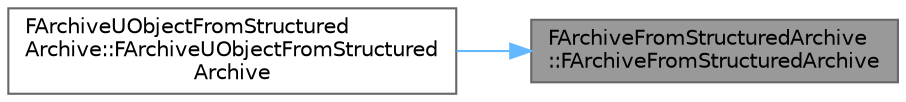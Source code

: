 digraph "FArchiveFromStructuredArchive::FArchiveFromStructuredArchive"
{
 // INTERACTIVE_SVG=YES
 // LATEX_PDF_SIZE
  bgcolor="transparent";
  edge [fontname=Helvetica,fontsize=10,labelfontname=Helvetica,labelfontsize=10];
  node [fontname=Helvetica,fontsize=10,shape=box,height=0.2,width=0.4];
  rankdir="RL";
  Node1 [id="Node000001",label="FArchiveFromStructuredArchive\l::FArchiveFromStructuredArchive",height=0.2,width=0.4,color="gray40", fillcolor="grey60", style="filled", fontcolor="black",tooltip=" "];
  Node1 -> Node2 [id="edge1_Node000001_Node000002",dir="back",color="steelblue1",style="solid",tooltip=" "];
  Node2 [id="Node000002",label="FArchiveUObjectFromStructured\lArchive::FArchiveUObjectFromStructured\lArchive",height=0.2,width=0.4,color="grey40", fillcolor="white", style="filled",URL="$d7/dc0/classFArchiveUObjectFromStructuredArchive.html#a7cf89b884d7e1f5413a86bb450ec3a40",tooltip=" "];
}

